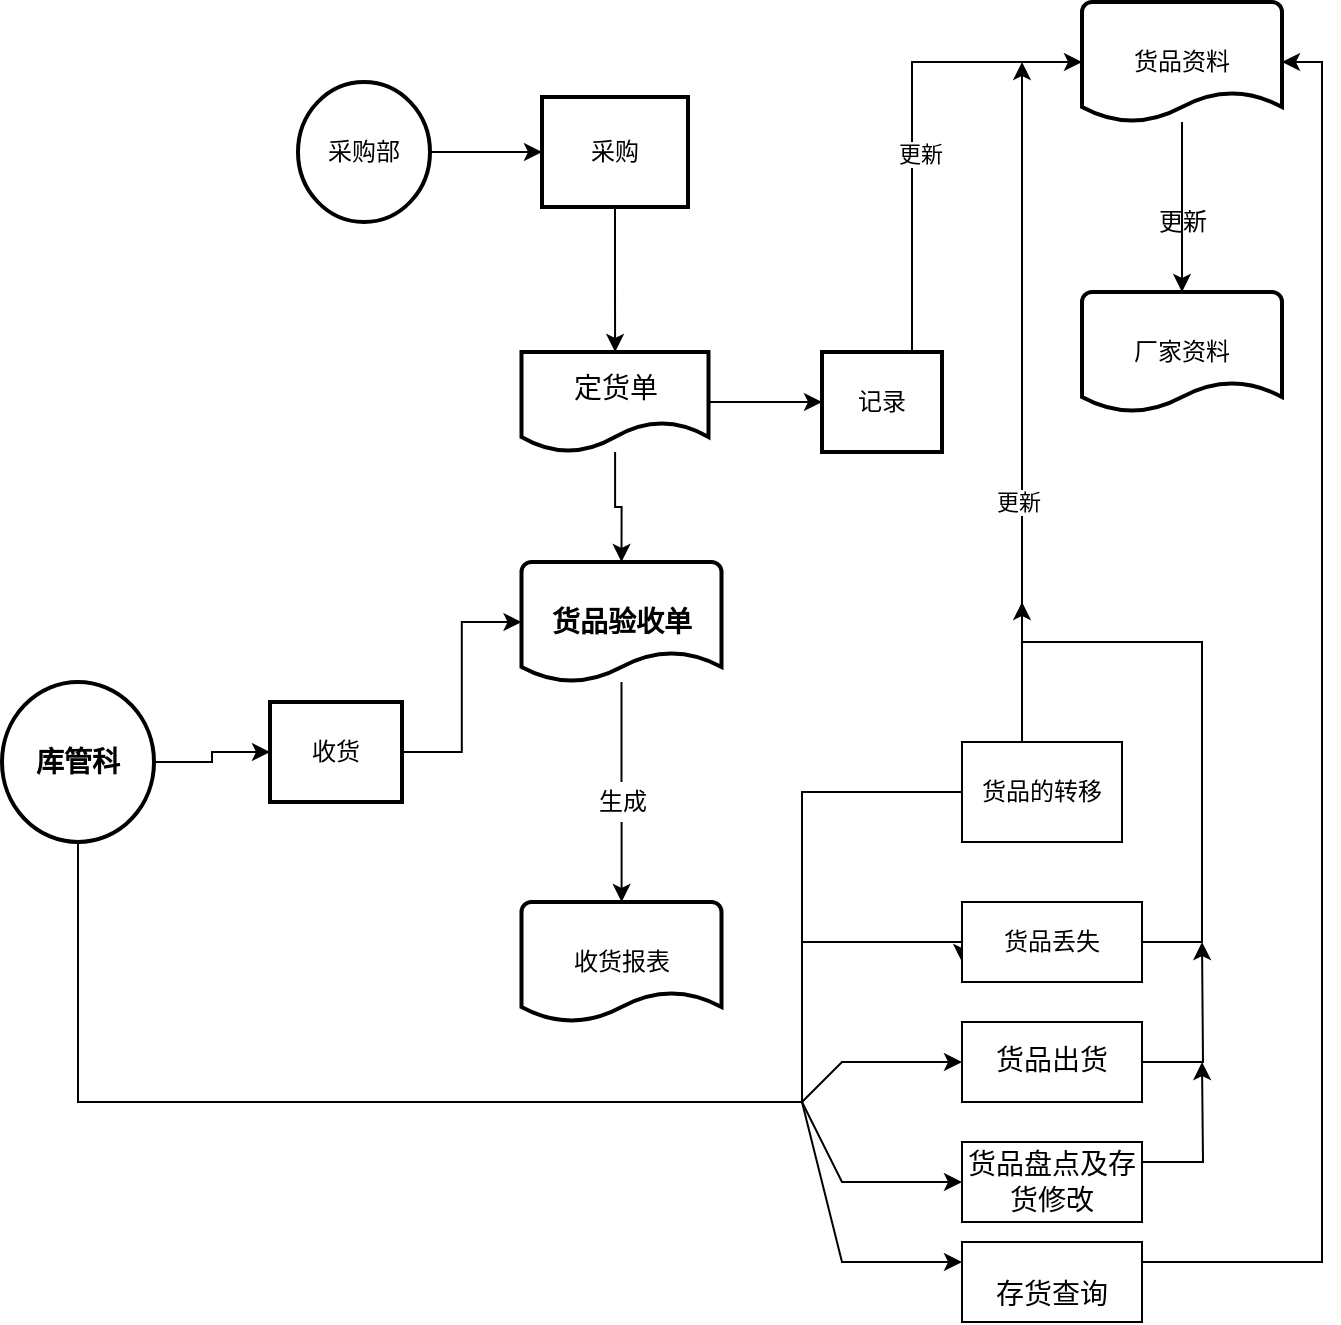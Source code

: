 <mxfile version="17.4.6" type="github">
  <diagram id="sToUNFsGSEGtENM93Ggs" name="Page-1">
    <mxGraphModel dx="1117" dy="679" grid="1" gridSize="10" guides="1" tooltips="1" connect="1" arrows="1" fold="1" page="1" pageScale="1" pageWidth="827" pageHeight="1169" math="0" shadow="0">
      <root>
        <mxCell id="0" />
        <mxCell id="1" parent="0" />
        <mxCell id="CeryBH38kut4belS2bYQ-3" value="收货报表" style="strokeWidth=2;html=1;shape=mxgraph.flowchart.document2;whiteSpace=wrap;size=0.25;" vertex="1" parent="1">
          <mxGeometry x="459.75" y="860" width="100" height="60" as="geometry" />
        </mxCell>
        <mxCell id="CeryBH38kut4belS2bYQ-5" value="厂家资料" style="strokeWidth=2;html=1;shape=mxgraph.flowchart.document2;whiteSpace=wrap;size=0.25;" vertex="1" parent="1">
          <mxGeometry x="740" y="555" width="100" height="60" as="geometry" />
        </mxCell>
        <mxCell id="CeryBH38kut4belS2bYQ-27" style="edgeStyle=orthogonalEdgeStyle;rounded=0;orthogonalLoop=1;jettySize=auto;html=1;entryX=0.5;entryY=0;entryDx=0;entryDy=0;entryPerimeter=0;" edge="1" parent="1" source="CeryBH38kut4belS2bYQ-6" target="CeryBH38kut4belS2bYQ-5">
          <mxGeometry relative="1" as="geometry" />
        </mxCell>
        <mxCell id="CeryBH38kut4belS2bYQ-6" value="&lt;font style=&quot;vertical-align: inherit&quot;&gt;&lt;font style=&quot;vertical-align: inherit&quot;&gt;货品资料&lt;/font&gt;&lt;/font&gt;" style="strokeWidth=2;html=1;shape=mxgraph.flowchart.document2;whiteSpace=wrap;size=0.25;" vertex="1" parent="1">
          <mxGeometry x="740" y="410" width="100" height="60" as="geometry" />
        </mxCell>
        <mxCell id="CeryBH38kut4belS2bYQ-24" style="edgeStyle=orthogonalEdgeStyle;rounded=0;orthogonalLoop=1;jettySize=auto;html=1;startArrow=none;" edge="1" parent="1" source="CeryBH38kut4belS2bYQ-25" target="CeryBH38kut4belS2bYQ-3">
          <mxGeometry relative="1" as="geometry">
            <Array as="points">
              <mxPoint x="510" y="830" />
              <mxPoint x="510" y="830" />
            </Array>
          </mxGeometry>
        </mxCell>
        <mxCell id="CeryBH38kut4belS2bYQ-7" value="&lt;p class=&quot;MsoNormal&quot;&gt;&lt;b&gt;&lt;span style=&quot;font-size: 10.5pt&quot;&gt;&lt;font face=&quot;宋体&quot;&gt;&lt;font style=&quot;vertical-align: inherit&quot;&gt;&lt;font style=&quot;vertical-align: inherit&quot;&gt;货品验收单&lt;/font&gt;&lt;/font&gt;&lt;/font&gt;&lt;/span&gt;&lt;/b&gt;&lt;/p&gt;" style="strokeWidth=2;html=1;shape=mxgraph.flowchart.document2;whiteSpace=wrap;size=0.25;" vertex="1" parent="1">
          <mxGeometry x="459.75" y="690" width="100" height="60" as="geometry" />
        </mxCell>
        <mxCell id="CeryBH38kut4belS2bYQ-34" value="" style="edgeStyle=orthogonalEdgeStyle;rounded=0;orthogonalLoop=1;jettySize=auto;html=1;" edge="1" parent="1" source="CeryBH38kut4belS2bYQ-9" target="CeryBH38kut4belS2bYQ-33">
          <mxGeometry relative="1" as="geometry" />
        </mxCell>
        <mxCell id="CeryBH38kut4belS2bYQ-39" style="edgeStyle=orthogonalEdgeStyle;rounded=0;orthogonalLoop=1;jettySize=auto;html=1;exitX=0.5;exitY=1;exitDx=0;exitDy=0;exitPerimeter=0;entryX=0;entryY=0.75;entryDx=0;entryDy=0;" edge="1" parent="1" source="CeryBH38kut4belS2bYQ-9" target="CeryBH38kut4belS2bYQ-36">
          <mxGeometry relative="1" as="geometry">
            <Array as="points">
              <mxPoint x="238" y="960" />
              <mxPoint x="600" y="960" />
              <mxPoint x="600" y="880" />
            </Array>
          </mxGeometry>
        </mxCell>
        <mxCell id="CeryBH38kut4belS2bYQ-9" value="&lt;span style=&quot;font-size: 14px&quot;&gt;&lt;b&gt;&lt;font style=&quot;vertical-align: inherit&quot;&gt;&lt;font style=&quot;vertical-align: inherit&quot;&gt;库管科&lt;/font&gt;&lt;/font&gt;&lt;/b&gt;&lt;/span&gt;" style="strokeWidth=2;html=1;shape=mxgraph.flowchart.start_2;whiteSpace=wrap;" vertex="1" parent="1">
          <mxGeometry x="200" y="750" width="76" height="80" as="geometry" />
        </mxCell>
        <mxCell id="CeryBH38kut4belS2bYQ-13" value="" style="edgeStyle=orthogonalEdgeStyle;rounded=0;orthogonalLoop=1;jettySize=auto;html=1;" edge="1" parent="1" source="CeryBH38kut4belS2bYQ-11" target="CeryBH38kut4belS2bYQ-12">
          <mxGeometry relative="1" as="geometry" />
        </mxCell>
        <mxCell id="CeryBH38kut4belS2bYQ-11" value="&lt;font style=&quot;vertical-align: inherit&quot;&gt;&lt;font style=&quot;vertical-align: inherit&quot;&gt;采购部&lt;/font&gt;&lt;/font&gt;" style="strokeWidth=2;html=1;shape=mxgraph.flowchart.start_2;whiteSpace=wrap;" vertex="1" parent="1">
          <mxGeometry x="348" y="450" width="66" height="70" as="geometry" />
        </mxCell>
        <mxCell id="CeryBH38kut4belS2bYQ-15" value="" style="edgeStyle=orthogonalEdgeStyle;rounded=0;orthogonalLoop=1;jettySize=auto;html=1;" edge="1" parent="1" source="CeryBH38kut4belS2bYQ-12" target="CeryBH38kut4belS2bYQ-14">
          <mxGeometry relative="1" as="geometry" />
        </mxCell>
        <mxCell id="CeryBH38kut4belS2bYQ-12" value="&lt;font style=&quot;vertical-align: inherit&quot;&gt;&lt;font style=&quot;vertical-align: inherit&quot;&gt;采购&lt;/font&gt;&lt;/font&gt;" style="whiteSpace=wrap;html=1;strokeWidth=2;" vertex="1" parent="1">
          <mxGeometry x="470" y="457.5" width="73" height="55" as="geometry" />
        </mxCell>
        <mxCell id="CeryBH38kut4belS2bYQ-18" value="" style="edgeStyle=orthogonalEdgeStyle;rounded=0;orthogonalLoop=1;jettySize=auto;html=1;" edge="1" parent="1" source="CeryBH38kut4belS2bYQ-14" target="CeryBH38kut4belS2bYQ-17">
          <mxGeometry relative="1" as="geometry" />
        </mxCell>
        <mxCell id="CeryBH38kut4belS2bYQ-21" style="edgeStyle=orthogonalEdgeStyle;rounded=0;orthogonalLoop=1;jettySize=auto;html=1;entryX=0.5;entryY=0;entryDx=0;entryDy=0;entryPerimeter=0;" edge="1" parent="1" source="CeryBH38kut4belS2bYQ-14" target="CeryBH38kut4belS2bYQ-7">
          <mxGeometry relative="1" as="geometry" />
        </mxCell>
        <mxCell id="CeryBH38kut4belS2bYQ-14" value="&lt;p class=&quot;MsoNormal&quot;&gt;&lt;span style=&quot;font-size: 10.5pt&quot;&gt;&lt;font face=&quot;宋体&quot;&gt;&lt;font style=&quot;vertical-align: inherit&quot;&gt;&lt;font style=&quot;vertical-align: inherit&quot;&gt;定货单&lt;/font&gt;&lt;/font&gt;&lt;/font&gt;&lt;/span&gt;&lt;/p&gt;" style="shape=document;whiteSpace=wrap;html=1;boundedLbl=1;strokeWidth=2;" vertex="1" parent="1">
          <mxGeometry x="459.75" y="585" width="93.5" height="50" as="geometry" />
        </mxCell>
        <mxCell id="CeryBH38kut4belS2bYQ-19" style="edgeStyle=orthogonalEdgeStyle;rounded=0;orthogonalLoop=1;jettySize=auto;html=1;exitX=0.75;exitY=0;exitDx=0;exitDy=0;entryX=0;entryY=0.5;entryDx=0;entryDy=0;entryPerimeter=0;" edge="1" parent="1" source="CeryBH38kut4belS2bYQ-17" target="CeryBH38kut4belS2bYQ-6">
          <mxGeometry relative="1" as="geometry">
            <Array as="points">
              <mxPoint x="655" y="440" />
            </Array>
          </mxGeometry>
        </mxCell>
        <mxCell id="CeryBH38kut4belS2bYQ-20" value="&lt;font style=&quot;vertical-align: inherit&quot;&gt;&lt;font style=&quot;vertical-align: inherit&quot;&gt;更新&lt;/font&gt;&lt;/font&gt;" style="edgeLabel;html=1;align=center;verticalAlign=middle;resizable=0;points=[];" vertex="1" connectable="0" parent="CeryBH38kut4belS2bYQ-19">
          <mxGeometry x="-0.141" y="-4" relative="1" as="geometry">
            <mxPoint as="offset" />
          </mxGeometry>
        </mxCell>
        <mxCell id="CeryBH38kut4belS2bYQ-17" value="&lt;font style=&quot;vertical-align: inherit&quot;&gt;&lt;font style=&quot;vertical-align: inherit&quot;&gt;记录&lt;/font&gt;&lt;/font&gt;" style="whiteSpace=wrap;html=1;strokeWidth=2;" vertex="1" parent="1">
          <mxGeometry x="610" y="585" width="60" height="50" as="geometry" />
        </mxCell>
        <mxCell id="CeryBH38kut4belS2bYQ-25" value="&lt;font style=&quot;vertical-align: inherit&quot;&gt;&lt;font style=&quot;vertical-align: inherit&quot;&gt;生成&lt;/font&gt;&lt;/font&gt;" style="text;html=1;resizable=0;autosize=1;align=center;verticalAlign=middle;points=[];fillColor=none;strokeColor=none;rounded=0;" vertex="1" parent="1">
          <mxGeometry x="489.75" y="800" width="40" height="20" as="geometry" />
        </mxCell>
        <mxCell id="CeryBH38kut4belS2bYQ-26" value="" style="edgeStyle=orthogonalEdgeStyle;rounded=0;orthogonalLoop=1;jettySize=auto;html=1;endArrow=none;" edge="1" parent="1" source="CeryBH38kut4belS2bYQ-7" target="CeryBH38kut4belS2bYQ-25">
          <mxGeometry relative="1" as="geometry">
            <mxPoint x="509.857" y="750" as="sourcePoint" />
            <mxPoint x="509.857" y="860" as="targetPoint" />
            <Array as="points" />
          </mxGeometry>
        </mxCell>
        <mxCell id="CeryBH38kut4belS2bYQ-28" value="&lt;font style=&quot;vertical-align: inherit&quot;&gt;&lt;font style=&quot;vertical-align: inherit&quot;&gt;&lt;font style=&quot;vertical-align: inherit&quot;&gt;&lt;font style=&quot;vertical-align: inherit&quot;&gt;&lt;font style=&quot;vertical-align: inherit&quot;&gt;&lt;font style=&quot;vertical-align: inherit&quot;&gt;更新&lt;/font&gt;&lt;/font&gt;&lt;/font&gt;&lt;/font&gt;&lt;/font&gt;&lt;/font&gt;" style="text;html=1;resizable=0;autosize=1;align=center;verticalAlign=middle;points=[];fillColor=none;strokeColor=none;rounded=0;" vertex="1" parent="1">
          <mxGeometry x="770" y="510" width="40" height="20" as="geometry" />
        </mxCell>
        <mxCell id="CeryBH38kut4belS2bYQ-31" style="edgeStyle=orthogonalEdgeStyle;rounded=0;orthogonalLoop=1;jettySize=auto;html=1;exitX=0.5;exitY=0;exitDx=0;exitDy=0;" edge="1" parent="1" source="CeryBH38kut4belS2bYQ-30">
          <mxGeometry relative="1" as="geometry">
            <mxPoint x="710" y="440" as="targetPoint" />
            <Array as="points">
              <mxPoint x="710" y="780" />
            </Array>
          </mxGeometry>
        </mxCell>
        <mxCell id="CeryBH38kut4belS2bYQ-32" value="&lt;font style=&quot;vertical-align: inherit&quot;&gt;&lt;font style=&quot;vertical-align: inherit&quot;&gt;更新&lt;/font&gt;&lt;/font&gt;" style="edgeLabel;html=1;align=center;verticalAlign=middle;resizable=0;points=[];" vertex="1" connectable="0" parent="CeryBH38kut4belS2bYQ-31">
          <mxGeometry x="-0.25" y="2" relative="1" as="geometry">
            <mxPoint y="1" as="offset" />
          </mxGeometry>
        </mxCell>
        <mxCell id="CeryBH38kut4belS2bYQ-35" style="edgeStyle=orthogonalEdgeStyle;rounded=0;orthogonalLoop=1;jettySize=auto;html=1;exitX=1;exitY=0.5;exitDx=0;exitDy=0;entryX=0;entryY=0.5;entryDx=0;entryDy=0;entryPerimeter=0;" edge="1" parent="1" source="CeryBH38kut4belS2bYQ-33" target="CeryBH38kut4belS2bYQ-7">
          <mxGeometry relative="1" as="geometry" />
        </mxCell>
        <mxCell id="CeryBH38kut4belS2bYQ-33" value="&lt;font style=&quot;vertical-align: inherit&quot;&gt;&lt;font style=&quot;vertical-align: inherit&quot;&gt;收货&lt;/font&gt;&lt;/font&gt;" style="whiteSpace=wrap;html=1;strokeWidth=2;" vertex="1" parent="1">
          <mxGeometry x="334" y="760" width="66" height="50" as="geometry" />
        </mxCell>
        <mxCell id="CeryBH38kut4belS2bYQ-40" style="edgeStyle=orthogonalEdgeStyle;rounded=0;orthogonalLoop=1;jettySize=auto;html=1;exitX=1;exitY=0.5;exitDx=0;exitDy=0;" edge="1" parent="1" source="CeryBH38kut4belS2bYQ-36">
          <mxGeometry relative="1" as="geometry">
            <mxPoint x="710" y="710" as="targetPoint" />
            <Array as="points">
              <mxPoint x="800" y="880" />
              <mxPoint x="800" y="730" />
              <mxPoint x="710" y="730" />
            </Array>
          </mxGeometry>
        </mxCell>
        <mxCell id="CeryBH38kut4belS2bYQ-36" value="&lt;font style=&quot;vertical-align: inherit&quot;&gt;&lt;font style=&quot;vertical-align: inherit&quot;&gt;货品丢失&lt;/font&gt;&lt;/font&gt;" style="rounded=0;whiteSpace=wrap;html=1;" vertex="1" parent="1">
          <mxGeometry x="680" y="860" width="90" height="40" as="geometry" />
        </mxCell>
        <mxCell id="CeryBH38kut4belS2bYQ-30" value="&lt;font style=&quot;vertical-align: inherit&quot;&gt;&lt;font style=&quot;vertical-align: inherit&quot;&gt;货品的转移&lt;/font&gt;&lt;/font&gt;" style="rounded=0;whiteSpace=wrap;html=1;" vertex="1" parent="1">
          <mxGeometry x="680" y="780" width="80" height="50" as="geometry" />
        </mxCell>
        <mxCell id="CeryBH38kut4belS2bYQ-37" value="" style="edgeStyle=orthogonalEdgeStyle;rounded=0;orthogonalLoop=1;jettySize=auto;html=1;exitX=0.5;exitY=1;exitDx=0;exitDy=0;exitPerimeter=0;endArrow=none;" edge="1" parent="1" source="CeryBH38kut4belS2bYQ-9" target="CeryBH38kut4belS2bYQ-30">
          <mxGeometry relative="1" as="geometry">
            <mxPoint x="730" y="800" as="targetPoint" />
            <mxPoint x="238" y="830" as="sourcePoint" />
            <Array as="points">
              <mxPoint x="238" y="960" />
              <mxPoint x="600" y="960" />
              <mxPoint x="600" y="805" />
            </Array>
          </mxGeometry>
        </mxCell>
        <mxCell id="CeryBH38kut4belS2bYQ-43" style="edgeStyle=orthogonalEdgeStyle;rounded=0;orthogonalLoop=1;jettySize=auto;html=1;exitX=1;exitY=0.5;exitDx=0;exitDy=0;" edge="1" parent="1" source="CeryBH38kut4belS2bYQ-41">
          <mxGeometry relative="1" as="geometry">
            <mxPoint x="800" y="880" as="targetPoint" />
          </mxGeometry>
        </mxCell>
        <mxCell id="CeryBH38kut4belS2bYQ-41" value="&lt;p class=&quot;MsoNormal&quot;&gt;&lt;font face=&quot;宋体&quot;&gt;&lt;span style=&quot;font-size: 14px&quot;&gt;&lt;font style=&quot;vertical-align: inherit&quot;&gt;&lt;font style=&quot;vertical-align: inherit&quot;&gt;货品出货&lt;/font&gt;&lt;/font&gt;&lt;/span&gt;&lt;/font&gt;&lt;/p&gt;" style="rounded=0;whiteSpace=wrap;html=1;" vertex="1" parent="1">
          <mxGeometry x="680" y="920" width="90" height="40" as="geometry" />
        </mxCell>
        <mxCell id="CeryBH38kut4belS2bYQ-42" value="" style="endArrow=classic;html=1;rounded=0;entryX=0;entryY=0.5;entryDx=0;entryDy=0;" edge="1" parent="1" target="CeryBH38kut4belS2bYQ-41">
          <mxGeometry width="50" height="50" relative="1" as="geometry">
            <mxPoint x="600" y="960" as="sourcePoint" />
            <mxPoint x="650" y="910" as="targetPoint" />
            <Array as="points">
              <mxPoint x="620" y="940" />
            </Array>
          </mxGeometry>
        </mxCell>
        <mxCell id="CeryBH38kut4belS2bYQ-46" style="edgeStyle=orthogonalEdgeStyle;rounded=0;orthogonalLoop=1;jettySize=auto;html=1;exitX=1;exitY=0.25;exitDx=0;exitDy=0;" edge="1" parent="1" source="CeryBH38kut4belS2bYQ-44">
          <mxGeometry relative="1" as="geometry">
            <mxPoint x="800" y="940" as="targetPoint" />
          </mxGeometry>
        </mxCell>
        <mxCell id="CeryBH38kut4belS2bYQ-44" value="&lt;p class=&quot;MsoNormal&quot;&gt;&lt;span style=&quot;font-size: 10.5pt&quot;&gt;&lt;font face=&quot;宋体&quot;&gt;&lt;font style=&quot;vertical-align: inherit&quot;&gt;&lt;font style=&quot;vertical-align: inherit&quot;&gt;货品盘点及存货修改&lt;/font&gt;&lt;/font&gt;&lt;/font&gt;&lt;/span&gt;&lt;/p&gt;" style="rounded=0;whiteSpace=wrap;html=1;" vertex="1" parent="1">
          <mxGeometry x="680" y="980" width="90" height="40" as="geometry" />
        </mxCell>
        <mxCell id="CeryBH38kut4belS2bYQ-45" value="" style="endArrow=classic;html=1;rounded=0;entryX=0;entryY=0.5;entryDx=0;entryDy=0;" edge="1" parent="1">
          <mxGeometry width="50" height="50" relative="1" as="geometry">
            <mxPoint x="600" y="960" as="sourcePoint" />
            <mxPoint x="680" y="1000" as="targetPoint" />
            <Array as="points">
              <mxPoint x="620" y="1000" />
            </Array>
          </mxGeometry>
        </mxCell>
        <mxCell id="CeryBH38kut4belS2bYQ-49" style="edgeStyle=orthogonalEdgeStyle;rounded=0;orthogonalLoop=1;jettySize=auto;html=1;exitX=1;exitY=0.25;exitDx=0;exitDy=0;entryX=1;entryY=0.5;entryDx=0;entryDy=0;entryPerimeter=0;" edge="1" parent="1" source="CeryBH38kut4belS2bYQ-47" target="CeryBH38kut4belS2bYQ-6">
          <mxGeometry relative="1" as="geometry">
            <mxPoint x="800" y="980" as="targetPoint" />
          </mxGeometry>
        </mxCell>
        <mxCell id="CeryBH38kut4belS2bYQ-47" value="&lt;p class=&quot;MsoNormal&quot; style=&quot;margin-bottom: 0.0pt&quot;&gt;&lt;span style=&quot;font-size: 10.5pt&quot;&gt;&lt;font face=&quot;宋体&quot;&gt;存货查询&lt;/font&gt;&lt;/span&gt;&lt;span style=&quot;font-size: 10.5pt&quot;&gt;&lt;/span&gt;&lt;/p&gt;" style="rounded=0;whiteSpace=wrap;html=1;" vertex="1" parent="1">
          <mxGeometry x="680" y="1030" width="90" height="40" as="geometry" />
        </mxCell>
        <mxCell id="CeryBH38kut4belS2bYQ-48" value="" style="endArrow=classic;html=1;rounded=0;entryX=0;entryY=0.5;entryDx=0;entryDy=0;" edge="1" parent="1">
          <mxGeometry width="50" height="50" relative="1" as="geometry">
            <mxPoint x="600" y="960" as="sourcePoint" />
            <mxPoint x="680" y="1040" as="targetPoint" />
            <Array as="points">
              <mxPoint x="620" y="1040" />
              <mxPoint x="650" y="1040" />
            </Array>
          </mxGeometry>
        </mxCell>
      </root>
    </mxGraphModel>
  </diagram>
</mxfile>

